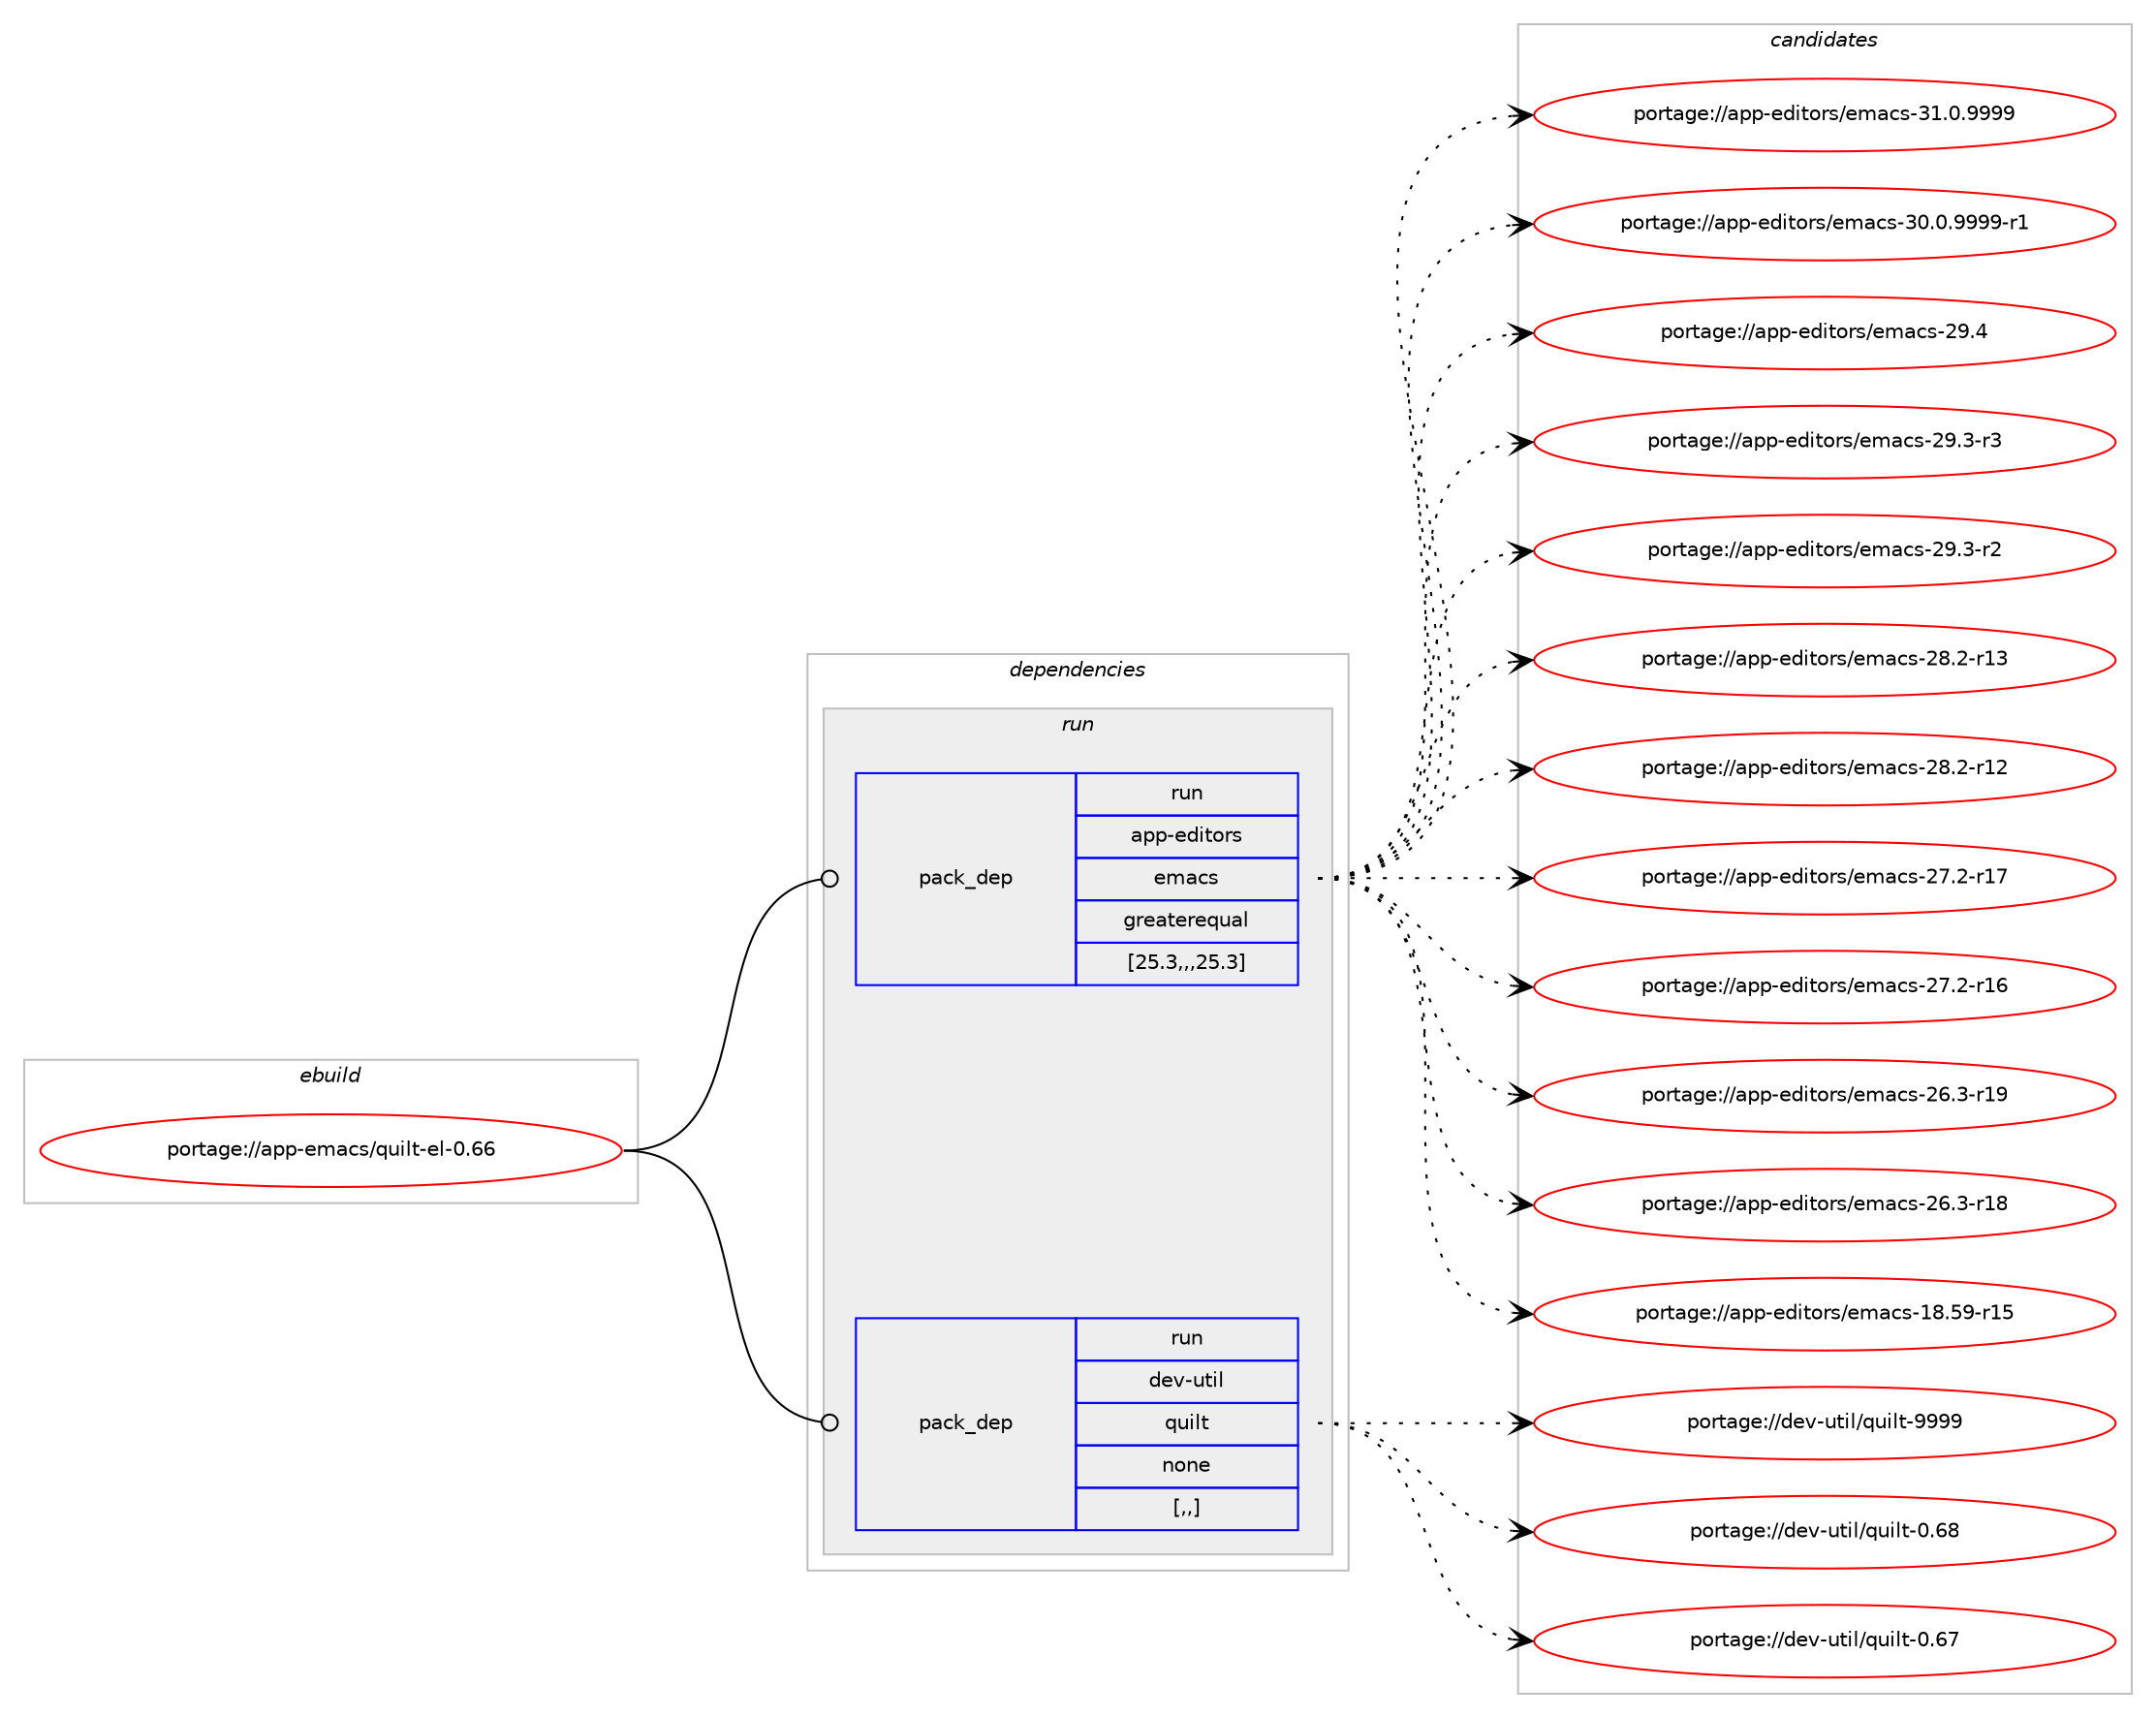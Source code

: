 digraph prolog {

# *************
# Graph options
# *************

newrank=true;
concentrate=true;
compound=true;
graph [rankdir=LR,fontname=Helvetica,fontsize=10,ranksep=1.5];#, ranksep=2.5, nodesep=0.2];
edge  [arrowhead=vee];
node  [fontname=Helvetica,fontsize=10];

# **********
# The ebuild
# **********

subgraph cluster_leftcol {
color=gray;
rank=same;
label=<<i>ebuild</i>>;
id [label="portage://app-emacs/quilt-el-0.66", color=red, width=4, href="../app-emacs/quilt-el-0.66.svg"];
}

# ****************
# The dependencies
# ****************

subgraph cluster_midcol {
color=gray;
label=<<i>dependencies</i>>;
subgraph cluster_compile {
fillcolor="#eeeeee";
style=filled;
label=<<i>compile</i>>;
}
subgraph cluster_compileandrun {
fillcolor="#eeeeee";
style=filled;
label=<<i>compile and run</i>>;
}
subgraph cluster_run {
fillcolor="#eeeeee";
style=filled;
label=<<i>run</i>>;
subgraph pack16797 {
dependency23113 [label=<<TABLE BORDER="0" CELLBORDER="1" CELLSPACING="0" CELLPADDING="4" WIDTH="220"><TR><TD ROWSPAN="6" CELLPADDING="30">pack_dep</TD></TR><TR><TD WIDTH="110">run</TD></TR><TR><TD>app-editors</TD></TR><TR><TD>emacs</TD></TR><TR><TD>greaterequal</TD></TR><TR><TD>[25.3,,,25.3]</TD></TR></TABLE>>, shape=none, color=blue];
}
id:e -> dependency23113:w [weight=20,style="solid",arrowhead="odot"];
subgraph pack16798 {
dependency23114 [label=<<TABLE BORDER="0" CELLBORDER="1" CELLSPACING="0" CELLPADDING="4" WIDTH="220"><TR><TD ROWSPAN="6" CELLPADDING="30">pack_dep</TD></TR><TR><TD WIDTH="110">run</TD></TR><TR><TD>dev-util</TD></TR><TR><TD>quilt</TD></TR><TR><TD>none</TD></TR><TR><TD>[,,]</TD></TR></TABLE>>, shape=none, color=blue];
}
id:e -> dependency23114:w [weight=20,style="solid",arrowhead="odot"];
}
}

# **************
# The candidates
# **************

subgraph cluster_choices {
rank=same;
color=gray;
label=<<i>candidates</i>>;

subgraph choice16797 {
color=black;
nodesep=1;
choice971121124510110010511611111411547101109979911545514946484657575757 [label="portage://app-editors/emacs-31.0.9999", color=red, width=4,href="../app-editors/emacs-31.0.9999.svg"];
choice9711211245101100105116111114115471011099799115455148464846575757574511449 [label="portage://app-editors/emacs-30.0.9999-r1", color=red, width=4,href="../app-editors/emacs-30.0.9999-r1.svg"];
choice97112112451011001051161111141154710110997991154550574652 [label="portage://app-editors/emacs-29.4", color=red, width=4,href="../app-editors/emacs-29.4.svg"];
choice971121124510110010511611111411547101109979911545505746514511451 [label="portage://app-editors/emacs-29.3-r3", color=red, width=4,href="../app-editors/emacs-29.3-r3.svg"];
choice971121124510110010511611111411547101109979911545505746514511450 [label="portage://app-editors/emacs-29.3-r2", color=red, width=4,href="../app-editors/emacs-29.3-r2.svg"];
choice97112112451011001051161111141154710110997991154550564650451144951 [label="portage://app-editors/emacs-28.2-r13", color=red, width=4,href="../app-editors/emacs-28.2-r13.svg"];
choice97112112451011001051161111141154710110997991154550564650451144950 [label="portage://app-editors/emacs-28.2-r12", color=red, width=4,href="../app-editors/emacs-28.2-r12.svg"];
choice97112112451011001051161111141154710110997991154550554650451144955 [label="portage://app-editors/emacs-27.2-r17", color=red, width=4,href="../app-editors/emacs-27.2-r17.svg"];
choice97112112451011001051161111141154710110997991154550554650451144954 [label="portage://app-editors/emacs-27.2-r16", color=red, width=4,href="../app-editors/emacs-27.2-r16.svg"];
choice97112112451011001051161111141154710110997991154550544651451144957 [label="portage://app-editors/emacs-26.3-r19", color=red, width=4,href="../app-editors/emacs-26.3-r19.svg"];
choice97112112451011001051161111141154710110997991154550544651451144956 [label="portage://app-editors/emacs-26.3-r18", color=red, width=4,href="../app-editors/emacs-26.3-r18.svg"];
choice9711211245101100105116111114115471011099799115454956465357451144953 [label="portage://app-editors/emacs-18.59-r15", color=red, width=4,href="../app-editors/emacs-18.59-r15.svg"];
dependency23113:e -> choice971121124510110010511611111411547101109979911545514946484657575757:w [style=dotted,weight="100"];
dependency23113:e -> choice9711211245101100105116111114115471011099799115455148464846575757574511449:w [style=dotted,weight="100"];
dependency23113:e -> choice97112112451011001051161111141154710110997991154550574652:w [style=dotted,weight="100"];
dependency23113:e -> choice971121124510110010511611111411547101109979911545505746514511451:w [style=dotted,weight="100"];
dependency23113:e -> choice971121124510110010511611111411547101109979911545505746514511450:w [style=dotted,weight="100"];
dependency23113:e -> choice97112112451011001051161111141154710110997991154550564650451144951:w [style=dotted,weight="100"];
dependency23113:e -> choice97112112451011001051161111141154710110997991154550564650451144950:w [style=dotted,weight="100"];
dependency23113:e -> choice97112112451011001051161111141154710110997991154550554650451144955:w [style=dotted,weight="100"];
dependency23113:e -> choice97112112451011001051161111141154710110997991154550554650451144954:w [style=dotted,weight="100"];
dependency23113:e -> choice97112112451011001051161111141154710110997991154550544651451144957:w [style=dotted,weight="100"];
dependency23113:e -> choice97112112451011001051161111141154710110997991154550544651451144956:w [style=dotted,weight="100"];
dependency23113:e -> choice9711211245101100105116111114115471011099799115454956465357451144953:w [style=dotted,weight="100"];
}
subgraph choice16798 {
color=black;
nodesep=1;
choice10010111845117116105108471131171051081164557575757 [label="portage://dev-util/quilt-9999", color=red, width=4,href="../dev-util/quilt-9999.svg"];
choice10010111845117116105108471131171051081164548465456 [label="portage://dev-util/quilt-0.68", color=red, width=4,href="../dev-util/quilt-0.68.svg"];
choice10010111845117116105108471131171051081164548465455 [label="portage://dev-util/quilt-0.67", color=red, width=4,href="../dev-util/quilt-0.67.svg"];
dependency23114:e -> choice10010111845117116105108471131171051081164557575757:w [style=dotted,weight="100"];
dependency23114:e -> choice10010111845117116105108471131171051081164548465456:w [style=dotted,weight="100"];
dependency23114:e -> choice10010111845117116105108471131171051081164548465455:w [style=dotted,weight="100"];
}
}

}
